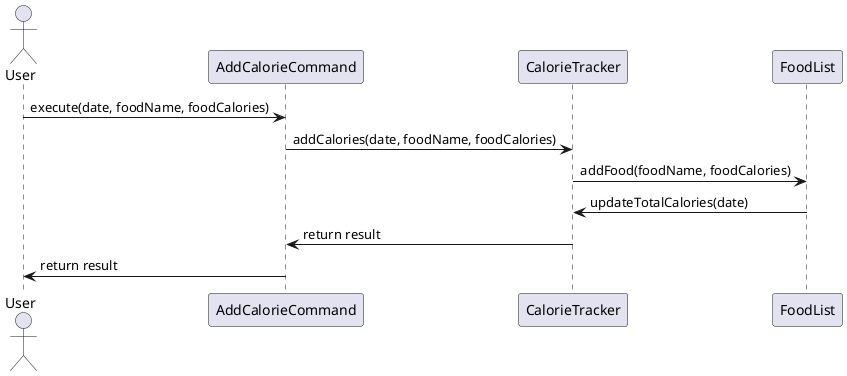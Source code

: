 @startuml
actor User
participant AddCalorieCommand
participant CalorieTracker
participant FoodList

User -> AddCalorieCommand: execute(date, foodName, foodCalories)
AddCalorieCommand -> CalorieTracker: addCalories(date, foodName, foodCalories)
CalorieTracker -> FoodList: addFood(foodName, foodCalories)
FoodList -> CalorieTracker: updateTotalCalories(date)
CalorieTracker -> AddCalorieCommand: return result
AddCalorieCommand -> User: return result
@enduml
